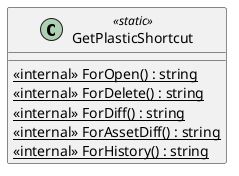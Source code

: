 @startuml
class GetPlasticShortcut <<static>> {
    <<internal>> {static} ForOpen() : string
    <<internal>> {static} ForDelete() : string
    <<internal>> {static} ForDiff() : string
    <<internal>> {static} ForAssetDiff() : string
    <<internal>> {static} ForHistory() : string
}
@enduml
